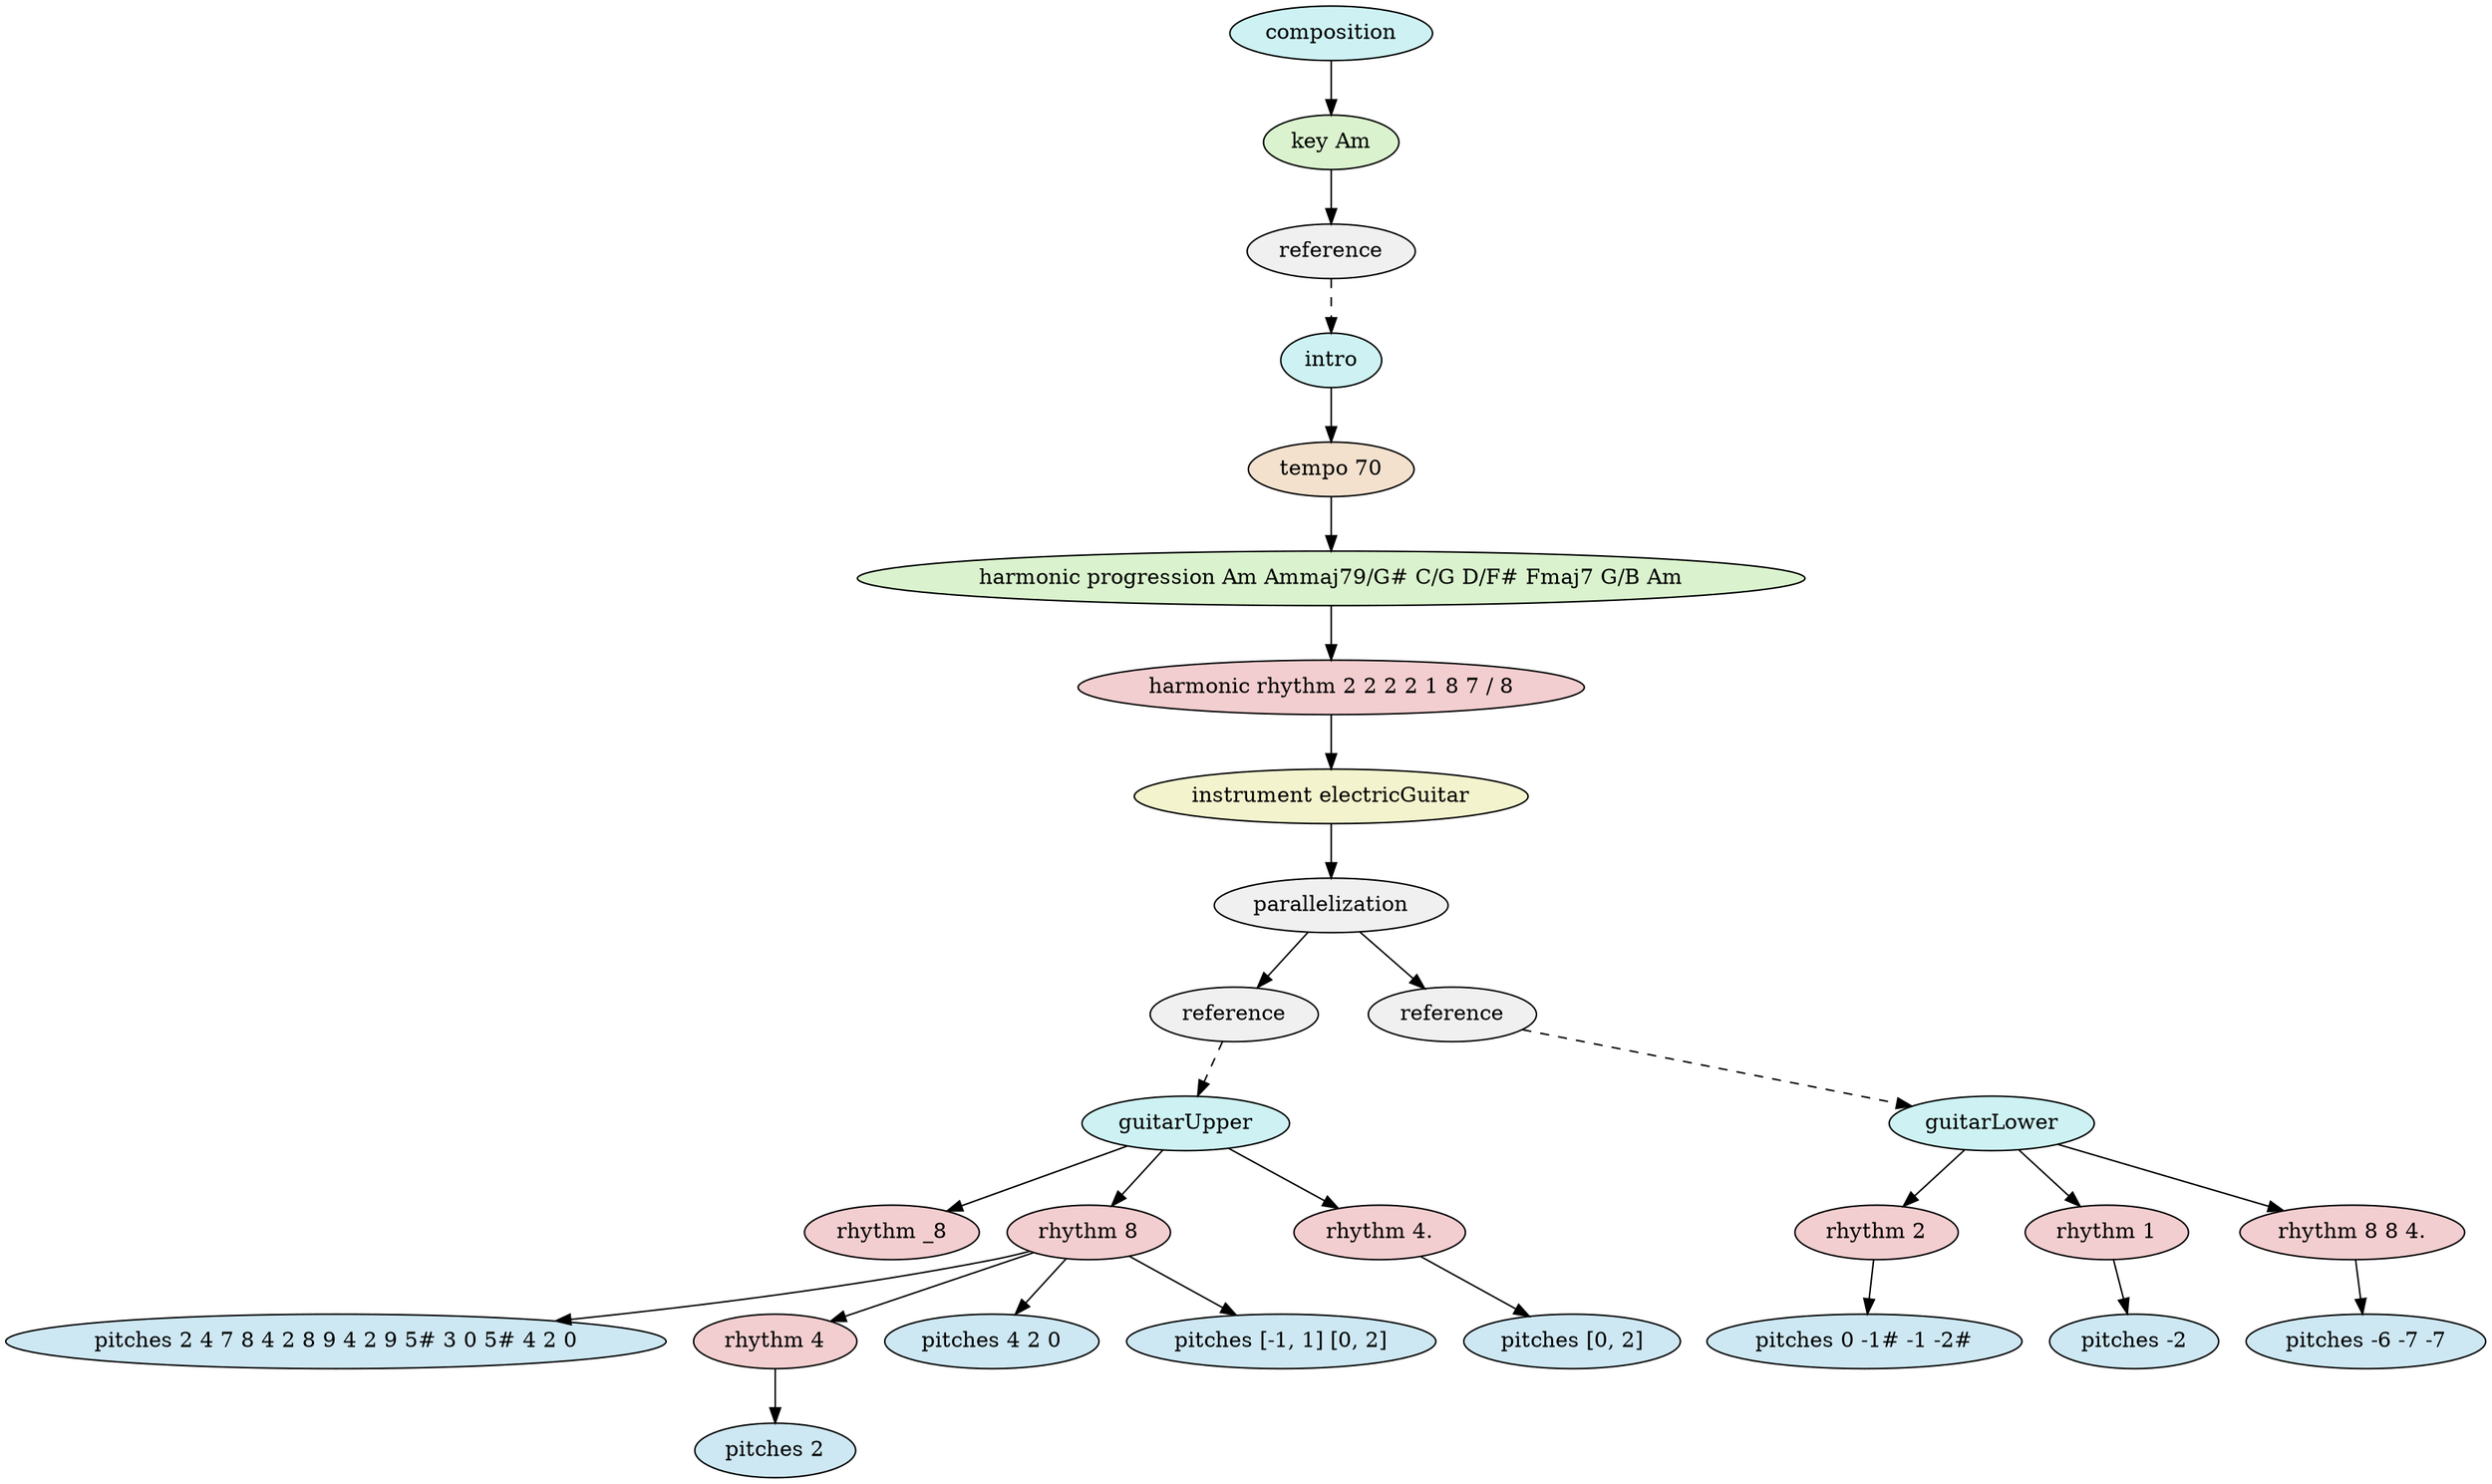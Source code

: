 digraph compositionModel {
    graph [ordering="out"];
    n0 [fillcolor="#cef2f3",style="filled",label="composition"];
    n1 [fillcolor="#daf3ce",style="filled",label="key Am"];
    n0 -> n1;
    n2 [fillcolor="#f0f0f0",style="filled",label="reference"];
    n1 -> n2;
    n3 [fillcolor="#cef2f3",style="filled",label="intro"];
    n4 [fillcolor="#f3e1ce",style="filled",label="tempo 70"];
    n3 -> n4;
    n5 [fillcolor="#daf3ce",style="filled",label="harmonic progression Am Ammaj79/G# C/G D/F# Fmaj7 G/B Am"];
    n4 -> n5;
    n6 [fillcolor="#f3ced0",style="filled",label="harmonic rhythm 2 2 2 2 1 8 7 / 8"];
    n5 -> n6;
    n7 [fillcolor="#f3f3ce",style="filled",label="instrument electricGuitar"];
    n6 -> n7;
    n8 [fillcolor="#f0f0f0",style="filled",label="parallelization"];
    n7 -> n8;
    n9 [fillcolor="#f0f0f0",style="filled",label="reference"];
    n8 -> n9;
    n10 [fillcolor="#f0f0f0",style="filled",label="reference"];
    n8 -> n10;
    n11 [fillcolor="#cef2f3",style="filled",label="guitarUpper"];
    n12 [fillcolor="#f3ced0",style="filled",label="rhythm _8"];
    n11 -> n12;
    n13 [fillcolor="#f3ced0",style="filled",label="rhythm 8"];
    n11 -> n13;
    n14 [fillcolor="#cee8f3",style="filled",label="pitches 2 4 7 8 4 2 8 9 4 2 9 5# 3 0 5# 4 2 0"];
    n13 -> n14;
    n15 [fillcolor="#f3ced0",style="filled",label="rhythm 4"];
    n13 -> n15;
    n16 [fillcolor="#cee8f3",style="filled",label="pitches 2"];
    n15 -> n16;
    n17 [fillcolor="#cee8f3",style="filled",label="pitches 4 2 0"];
    n13 -> n17;
    n18 [fillcolor="#cee8f3",style="filled",label="pitches [-1, 1] [0, 2]"];
    n13 -> n18;
    n19 [fillcolor="#f3ced0",style="filled",label="rhythm 4."];
    n11 -> n19;
    n20 [fillcolor="#cee8f3",style="filled",label="pitches [0, 2]"];
    n19 -> n20;
    n21 [fillcolor="#cef2f3",style="filled",label="guitarLower"];
    n22 [fillcolor="#f3ced0",style="filled",label="rhythm 2"];
    n21 -> n22;
    n23 [fillcolor="#cee8f3",style="filled",label="pitches 0 -1# -1 -2#"];
    n22 -> n23;
    n24 [fillcolor="#f3ced0",style="filled",label="rhythm 1"];
    n21 -> n24;
    n25 [fillcolor="#cee8f3",style="filled",label="pitches -2"];
    n24 -> n25;
    n26 [fillcolor="#f3ced0",style="filled",label="rhythm 8 8 4."];
    n21 -> n26;
    n27 [fillcolor="#cee8f3",style="filled",label="pitches -6 -7 -7"];
    n26 -> n27;
    n2 -> n3 [style="dashed"];
    n9 -> n11 [style="dashed"];
    n10 -> n21 [style="dashed"];
}
